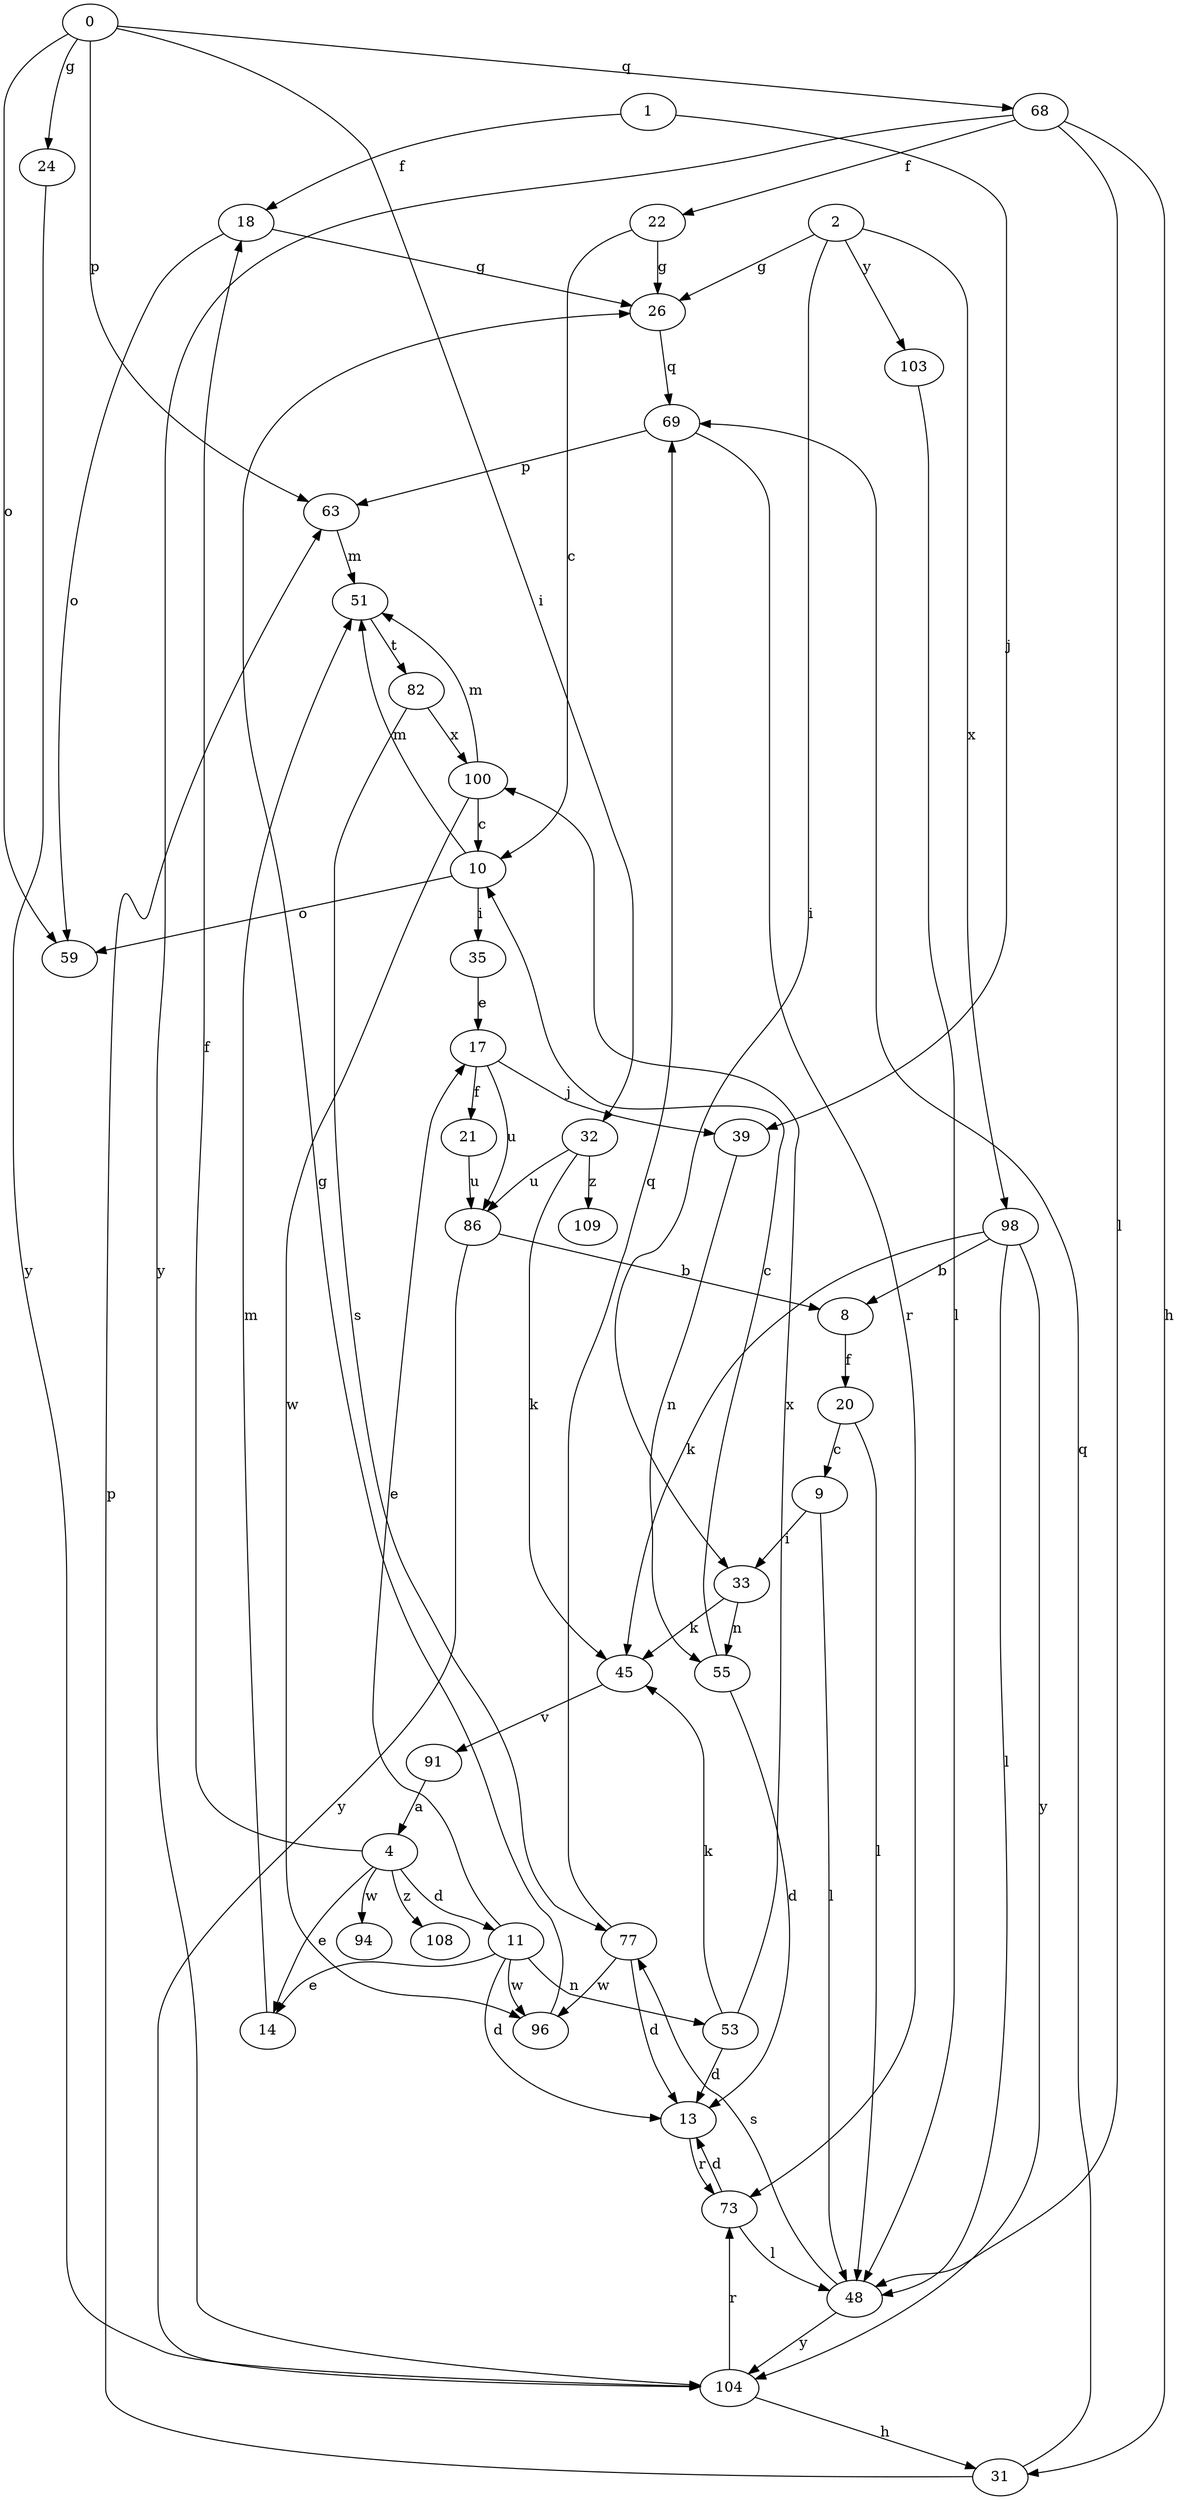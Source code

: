 strict digraph  {
1;
2;
4;
8;
9;
10;
11;
13;
14;
17;
18;
20;
21;
22;
24;
26;
31;
32;
33;
35;
39;
45;
48;
51;
53;
55;
59;
63;
0;
68;
69;
73;
77;
82;
86;
91;
94;
96;
98;
100;
103;
104;
108;
109;
1 -> 18  [label=f];
1 -> 39  [label=j];
2 -> 26  [label=g];
2 -> 33  [label=i];
2 -> 98  [label=x];
2 -> 103  [label=y];
4 -> 11  [label=d];
4 -> 14  [label=e];
4 -> 18  [label=f];
4 -> 94  [label=w];
4 -> 108  [label=z];
8 -> 20  [label=f];
9 -> 33  [label=i];
9 -> 48  [label=l];
10 -> 35  [label=i];
10 -> 51  [label=m];
10 -> 59  [label=o];
11 -> 13  [label=d];
11 -> 14  [label=e];
11 -> 17  [label=e];
11 -> 53  [label=n];
11 -> 96  [label=w];
13 -> 73  [label=r];
14 -> 51  [label=m];
17 -> 21  [label=f];
17 -> 39  [label=j];
17 -> 86  [label=u];
18 -> 26  [label=g];
18 -> 59  [label=o];
20 -> 9  [label=c];
20 -> 48  [label=l];
21 -> 86  [label=u];
22 -> 10  [label=c];
22 -> 26  [label=g];
24 -> 104  [label=y];
26 -> 69  [label=q];
31 -> 63  [label=p];
31 -> 69  [label=q];
32 -> 45  [label=k];
32 -> 86  [label=u];
32 -> 109  [label=z];
33 -> 45  [label=k];
33 -> 55  [label=n];
35 -> 17  [label=e];
39 -> 55  [label=n];
45 -> 91  [label=v];
48 -> 77  [label=s];
48 -> 104  [label=y];
51 -> 82  [label=t];
53 -> 13  [label=d];
53 -> 45  [label=k];
53 -> 100  [label=x];
55 -> 10  [label=c];
55 -> 13  [label=d];
63 -> 51  [label=m];
0 -> 24  [label=g];
0 -> 32  [label=i];
0 -> 59  [label=o];
0 -> 63  [label=p];
0 -> 68  [label=q];
68 -> 22  [label=f];
68 -> 31  [label=h];
68 -> 48  [label=l];
68 -> 104  [label=y];
69 -> 63  [label=p];
69 -> 73  [label=r];
73 -> 13  [label=d];
73 -> 48  [label=l];
77 -> 13  [label=d];
77 -> 69  [label=q];
77 -> 96  [label=w];
82 -> 77  [label=s];
82 -> 100  [label=x];
86 -> 8  [label=b];
86 -> 104  [label=y];
91 -> 4  [label=a];
96 -> 26  [label=g];
98 -> 8  [label=b];
98 -> 45  [label=k];
98 -> 48  [label=l];
98 -> 104  [label=y];
100 -> 10  [label=c];
100 -> 51  [label=m];
100 -> 96  [label=w];
103 -> 48  [label=l];
104 -> 31  [label=h];
104 -> 73  [label=r];
}
